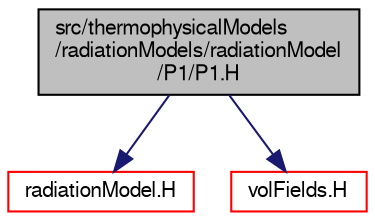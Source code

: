 digraph "src/thermophysicalModels/radiationModels/radiationModel/P1/P1.H"
{
  bgcolor="transparent";
  edge [fontname="FreeSans",fontsize="10",labelfontname="FreeSans",labelfontsize="10"];
  node [fontname="FreeSans",fontsize="10",shape=record];
  Node0 [label="src/thermophysicalModels\l/radiationModels/radiationModel\l/P1/P1.H",height=0.2,width=0.4,color="black", fillcolor="grey75", style="filled", fontcolor="black"];
  Node0 -> Node1 [color="midnightblue",fontsize="10",style="solid",fontname="FreeSans"];
  Node1 [label="radiationModel.H",height=0.2,width=0.4,color="red",URL="$a16004.html"];
  Node0 -> Node147 [color="midnightblue",fontsize="10",style="solid",fontname="FreeSans"];
  Node147 [label="volFields.H",height=0.2,width=0.4,color="red",URL="$a02750.html"];
}
